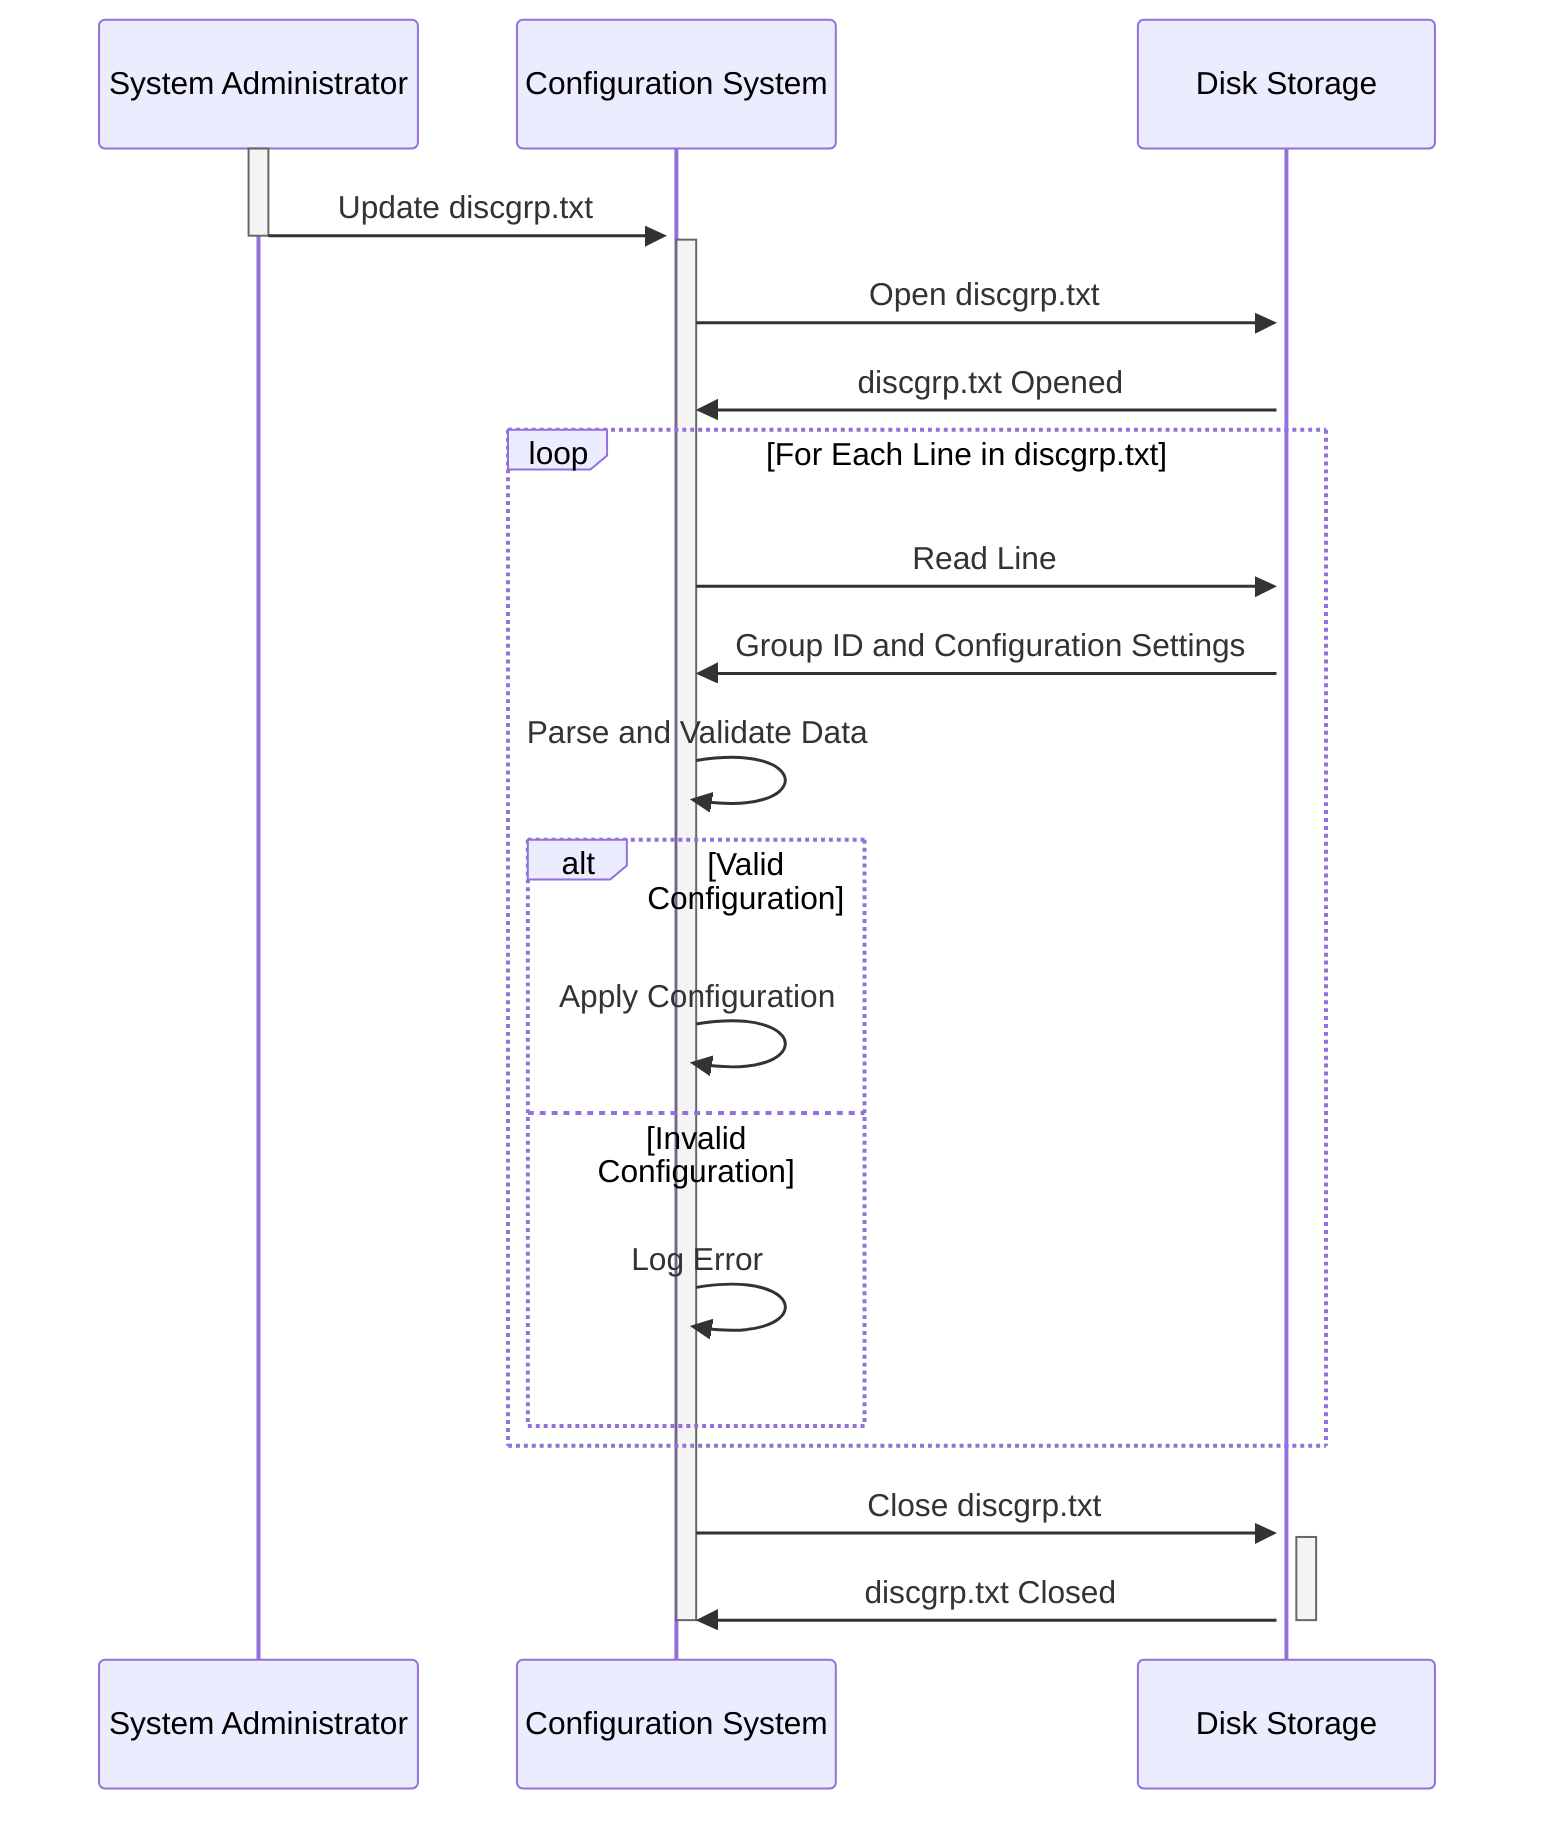 sequenceDiagram
  %%Indicates the Participants involved in the process
  participant System Administrator
  participant Configuration System
  participant Disk Storage

  activate System Administrator
  System Administrator->>+Configuration System: Update discgrp.txt
  deactivate System Administrator

  activate Configuration System
  Configuration System->>+Disk Storage: Open discgrp.txt
  Disk Storage->>Configuration System: discgrp.txt Opened
  
  loop For Each Line in discgrp.txt
    Configuration System->>+Disk Storage: Read Line
    Disk Storage->>Configuration System: Group ID and Configuration Settings
    Configuration System->>Configuration System: Parse and Validate Data
    alt Valid Configuration
        Configuration System->>Configuration System: Apply Configuration
    else Invalid Configuration
        Configuration System->>Configuration System: Log Error 
    end    
  end
  Configuration System->>+Disk Storage: Close discgrp.txt
  Disk Storage->>-Configuration System: discgrp.txt Closed
  deactivate Configuration System